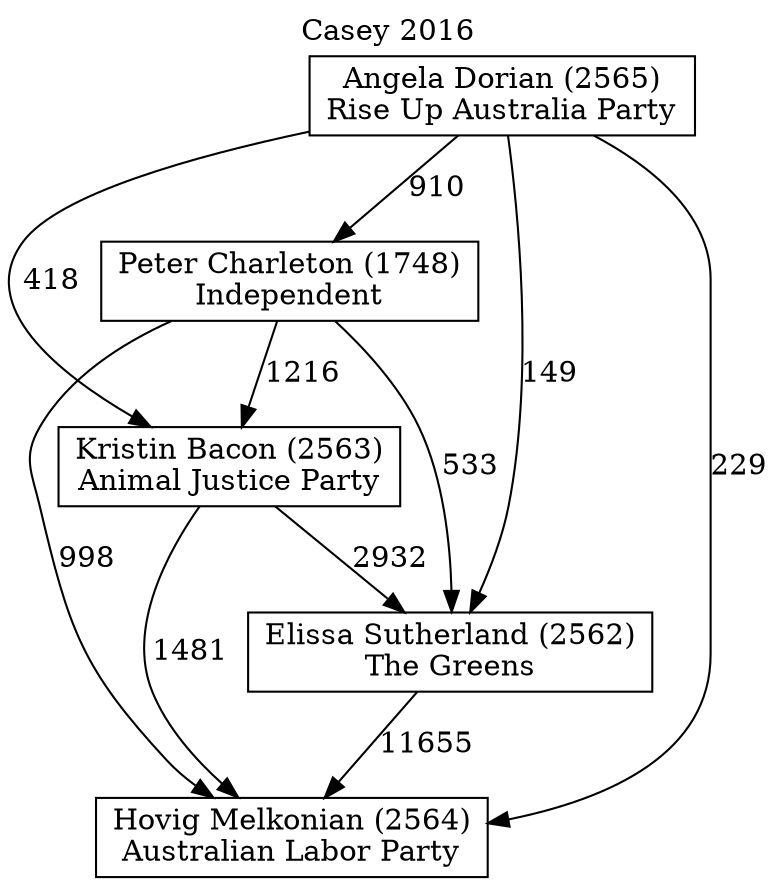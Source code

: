 // House preference flow
digraph "Hovig Melkonian (2564)_Casey_2016" {
	graph [label="Casey 2016" labelloc=t mclimit=10]
	node [shape=box]
	"Hovig Melkonian (2564)" [label="Hovig Melkonian (2564)
Australian Labor Party"]
	"Elissa Sutherland (2562)" [label="Elissa Sutherland (2562)
The Greens"]
	"Kristin Bacon (2563)" [label="Kristin Bacon (2563)
Animal Justice Party"]
	"Peter Charleton (1748)" [label="Peter Charleton (1748)
Independent"]
	"Angela Dorian (2565)" [label="Angela Dorian (2565)
Rise Up Australia Party"]
	"Elissa Sutherland (2562)" -> "Hovig Melkonian (2564)" [label=11655]
	"Kristin Bacon (2563)" -> "Elissa Sutherland (2562)" [label=2932]
	"Peter Charleton (1748)" -> "Kristin Bacon (2563)" [label=1216]
	"Angela Dorian (2565)" -> "Peter Charleton (1748)" [label=910]
	"Kristin Bacon (2563)" -> "Hovig Melkonian (2564)" [label=1481]
	"Peter Charleton (1748)" -> "Hovig Melkonian (2564)" [label=998]
	"Angela Dorian (2565)" -> "Hovig Melkonian (2564)" [label=229]
	"Angela Dorian (2565)" -> "Kristin Bacon (2563)" [label=418]
	"Peter Charleton (1748)" -> "Elissa Sutherland (2562)" [label=533]
	"Angela Dorian (2565)" -> "Elissa Sutherland (2562)" [label=149]
}
